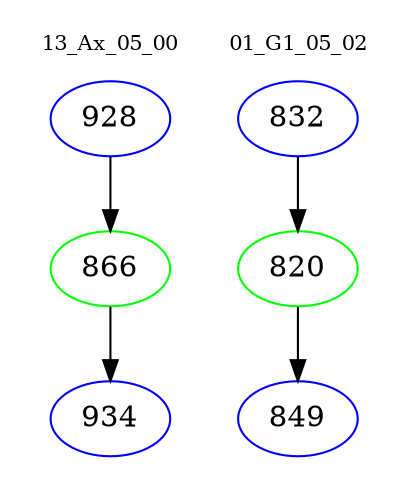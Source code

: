 digraph{
subgraph cluster_0 {
color = white
label = "13_Ax_05_00";
fontsize=10;
T0_928 [label="928", color="blue"]
T0_928 -> T0_866 [color="black"]
T0_866 [label="866", color="green"]
T0_866 -> T0_934 [color="black"]
T0_934 [label="934", color="blue"]
}
subgraph cluster_1 {
color = white
label = "01_G1_05_02";
fontsize=10;
T1_832 [label="832", color="blue"]
T1_832 -> T1_820 [color="black"]
T1_820 [label="820", color="green"]
T1_820 -> T1_849 [color="black"]
T1_849 [label="849", color="blue"]
}
}
